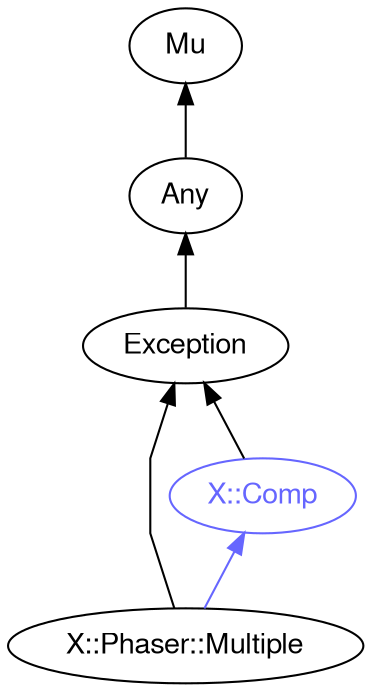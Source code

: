 digraph "perl6-type-graph" {
    rankdir=BT;
    splines=polyline;
    overlap=false; 
    // Types
    "X::Phaser::Multiple" [color="#000000", fontcolor="#000000", href="/type/X::Phaser::Multiple", fontname="FreeSans"];
    "Mu" [color="#000000", fontcolor="#000000", href="/type/Mu", fontname="FreeSans"];
    "Any" [color="#000000", fontcolor="#000000", href="/type/Any", fontname="FreeSans"];
    "Exception" [color="#000000", fontcolor="#000000", href="/type/Exception", fontname="FreeSans"];
    "X::Comp" [color="#6666FF", fontcolor="#6666FF", href="/type/X::Comp", fontname="FreeSans"];

    // Superclasses
    "X::Phaser::Multiple" -> "Exception" [color="#000000"];
    "Any" -> "Mu" [color="#000000"];
    "Exception" -> "Any" [color="#000000"];
    "X::Comp" -> "Exception" [color="#000000"];

    // Roles
    "X::Phaser::Multiple" -> "X::Comp" [color="#6666FF"];
}
